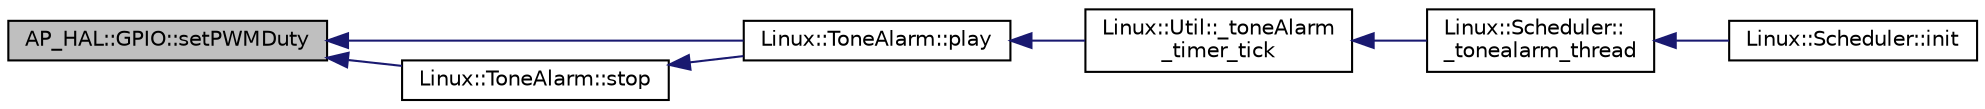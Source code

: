 digraph "AP_HAL::GPIO::setPWMDuty"
{
 // INTERACTIVE_SVG=YES
  edge [fontname="Helvetica",fontsize="10",labelfontname="Helvetica",labelfontsize="10"];
  node [fontname="Helvetica",fontsize="10",shape=record];
  rankdir="LR";
  Node1 [label="AP_HAL::GPIO::setPWMDuty",height=0.2,width=0.4,color="black", fillcolor="grey75", style="filled", fontcolor="black"];
  Node1 -> Node2 [dir="back",color="midnightblue",fontsize="10",style="solid",fontname="Helvetica"];
  Node2 [label="Linux::ToneAlarm::play",height=0.2,width=0.4,color="black", fillcolor="white", style="filled",URL="$classLinux_1_1ToneAlarm.html#a397b7e793fa1026d00205f539106d653"];
  Node2 -> Node3 [dir="back",color="midnightblue",fontsize="10",style="solid",fontname="Helvetica"];
  Node3 [label="Linux::Util::_toneAlarm\l_timer_tick",height=0.2,width=0.4,color="black", fillcolor="white", style="filled",URL="$classLinux_1_1Util.html#a0fa44607a6a7031ff079037d769c7e0f"];
  Node3 -> Node4 [dir="back",color="midnightblue",fontsize="10",style="solid",fontname="Helvetica"];
  Node4 [label="Linux::Scheduler::\l_tonealarm_thread",height=0.2,width=0.4,color="black", fillcolor="white", style="filled",URL="$classLinux_1_1Scheduler.html#a9867b197e15d289b6c319ea6ca658eb7"];
  Node4 -> Node5 [dir="back",color="midnightblue",fontsize="10",style="solid",fontname="Helvetica"];
  Node5 [label="Linux::Scheduler::init",height=0.2,width=0.4,color="black", fillcolor="white", style="filled",URL="$classLinux_1_1Scheduler.html#a58e61fba523c82d8c0f7f26f4e1b0ff8"];
  Node1 -> Node6 [dir="back",color="midnightblue",fontsize="10",style="solid",fontname="Helvetica"];
  Node6 [label="Linux::ToneAlarm::stop",height=0.2,width=0.4,color="black", fillcolor="white", style="filled",URL="$classLinux_1_1ToneAlarm.html#ab53fe81105dd427f3309e0e054e8002a"];
  Node6 -> Node2 [dir="back",color="midnightblue",fontsize="10",style="solid",fontname="Helvetica"];
}
